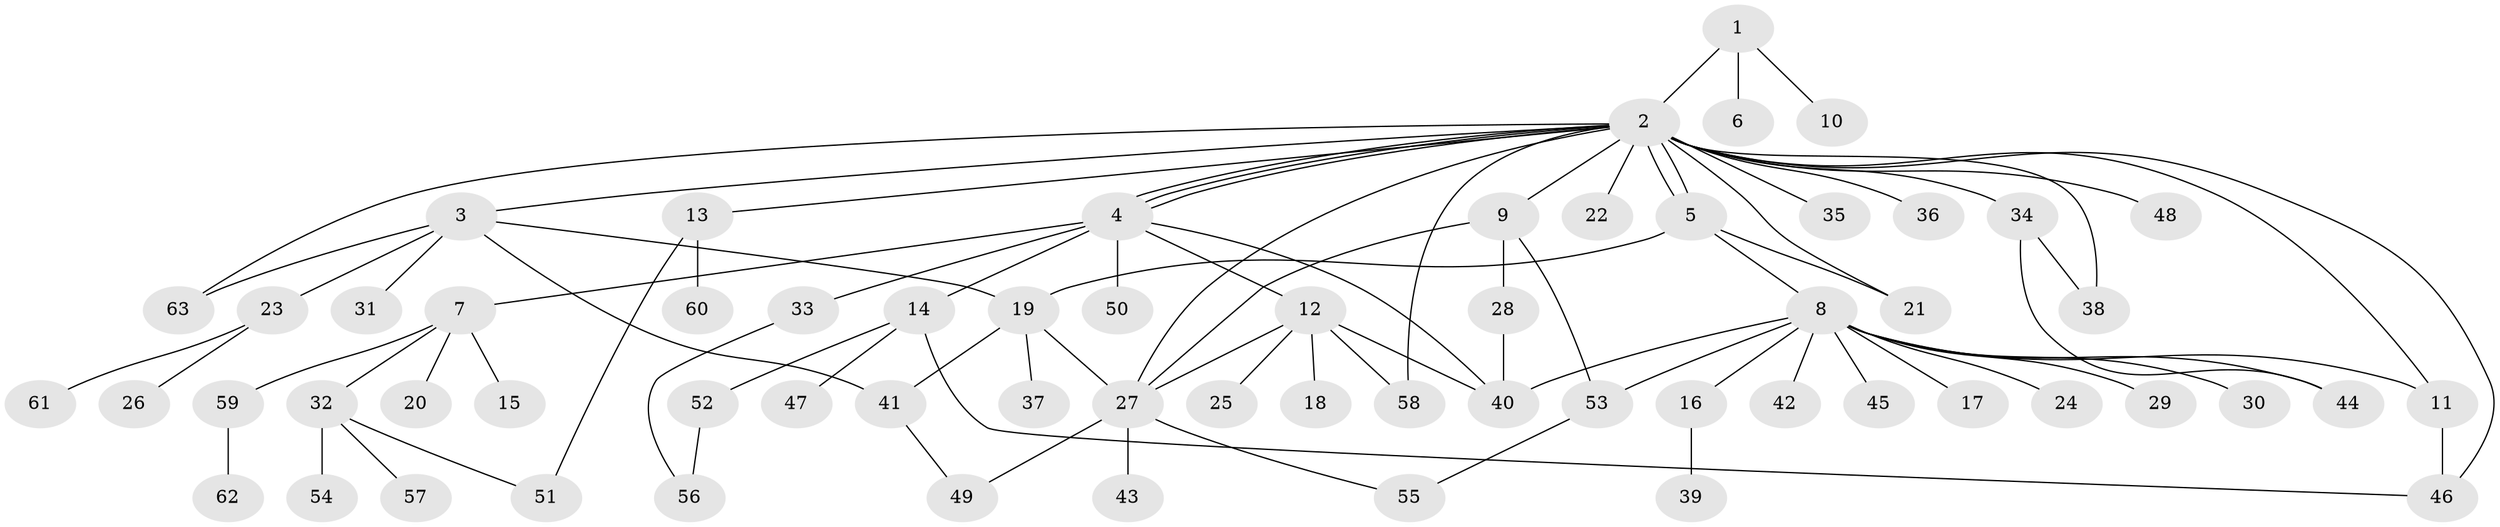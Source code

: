 // coarse degree distribution, {2: 0.2, 19: 0.022222222222222223, 6: 0.06666666666666667, 9: 0.022222222222222223, 4: 0.06666666666666667, 1: 0.4888888888888889, 5: 0.022222222222222223, 13: 0.022222222222222223, 3: 0.08888888888888889}
// Generated by graph-tools (version 1.1) at 2025/52/02/27/25 19:52:00]
// undirected, 63 vertices, 86 edges
graph export_dot {
graph [start="1"]
  node [color=gray90,style=filled];
  1;
  2;
  3;
  4;
  5;
  6;
  7;
  8;
  9;
  10;
  11;
  12;
  13;
  14;
  15;
  16;
  17;
  18;
  19;
  20;
  21;
  22;
  23;
  24;
  25;
  26;
  27;
  28;
  29;
  30;
  31;
  32;
  33;
  34;
  35;
  36;
  37;
  38;
  39;
  40;
  41;
  42;
  43;
  44;
  45;
  46;
  47;
  48;
  49;
  50;
  51;
  52;
  53;
  54;
  55;
  56;
  57;
  58;
  59;
  60;
  61;
  62;
  63;
  1 -- 2;
  1 -- 6;
  1 -- 10;
  2 -- 3;
  2 -- 4;
  2 -- 4;
  2 -- 4;
  2 -- 5;
  2 -- 5;
  2 -- 9;
  2 -- 11;
  2 -- 13;
  2 -- 21;
  2 -- 22;
  2 -- 27;
  2 -- 34;
  2 -- 35;
  2 -- 36;
  2 -- 38;
  2 -- 46;
  2 -- 48;
  2 -- 58;
  2 -- 63;
  3 -- 19;
  3 -- 23;
  3 -- 31;
  3 -- 41;
  3 -- 63;
  4 -- 7;
  4 -- 12;
  4 -- 14;
  4 -- 33;
  4 -- 40;
  4 -- 50;
  5 -- 8;
  5 -- 19;
  5 -- 21;
  7 -- 15;
  7 -- 20;
  7 -- 32;
  7 -- 59;
  8 -- 11;
  8 -- 16;
  8 -- 17;
  8 -- 24;
  8 -- 29;
  8 -- 30;
  8 -- 40;
  8 -- 42;
  8 -- 44;
  8 -- 45;
  8 -- 53;
  9 -- 27;
  9 -- 28;
  9 -- 53;
  11 -- 46;
  12 -- 18;
  12 -- 25;
  12 -- 27;
  12 -- 40;
  12 -- 58;
  13 -- 51;
  13 -- 60;
  14 -- 46;
  14 -- 47;
  14 -- 52;
  16 -- 39;
  19 -- 27;
  19 -- 37;
  19 -- 41;
  23 -- 26;
  23 -- 61;
  27 -- 43;
  27 -- 49;
  27 -- 55;
  28 -- 40;
  32 -- 51;
  32 -- 54;
  32 -- 57;
  33 -- 56;
  34 -- 38;
  34 -- 44;
  41 -- 49;
  52 -- 56;
  53 -- 55;
  59 -- 62;
}
